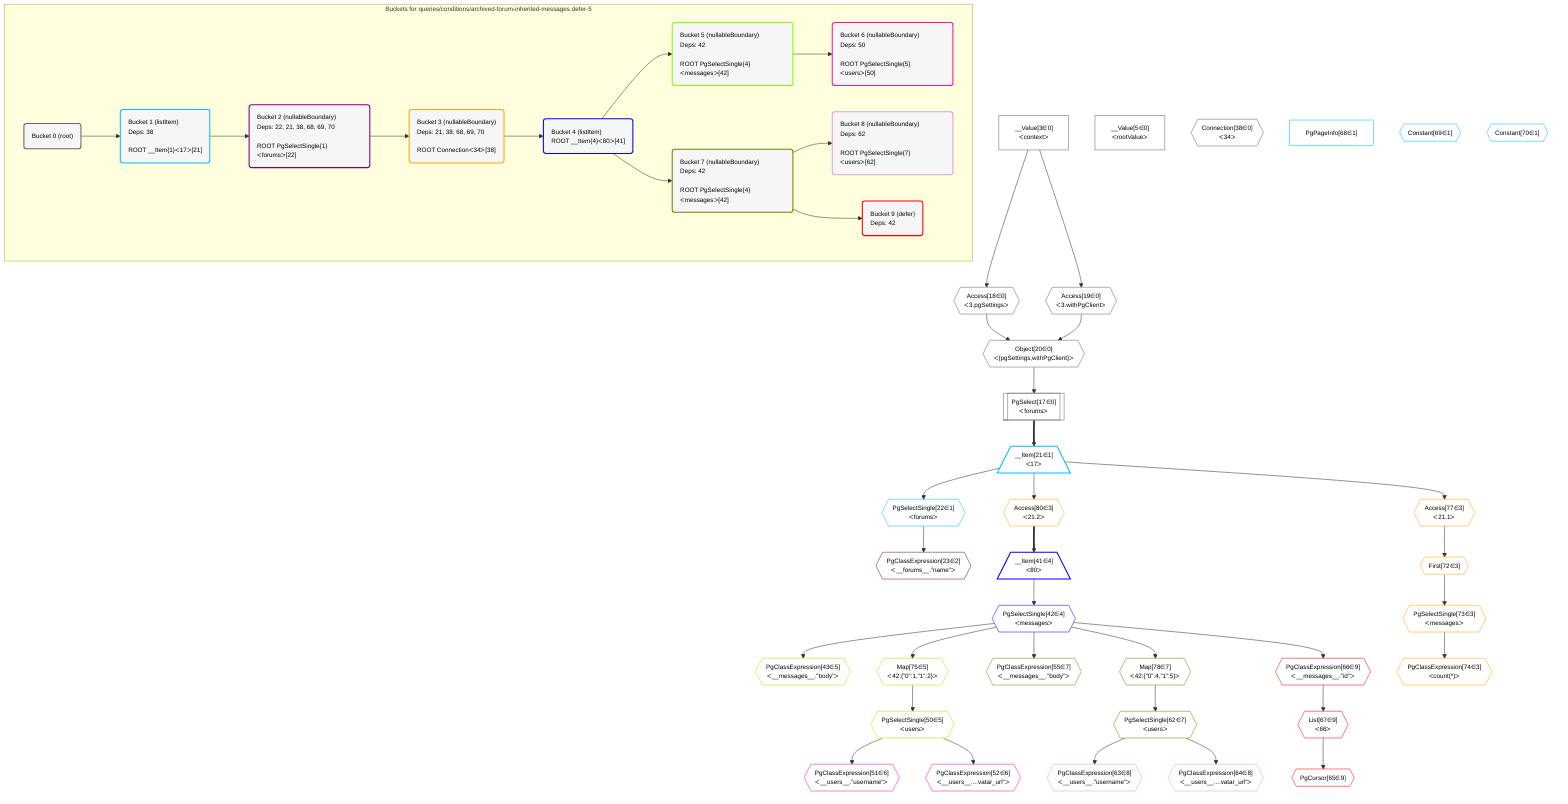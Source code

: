 %%{init: {'themeVariables': { 'fontSize': '12px'}}}%%
graph TD
    classDef path fill:#eee,stroke:#000,color:#000
    classDef plan fill:#fff,stroke-width:1px,color:#000
    classDef itemplan fill:#fff,stroke-width:2px,color:#000
    classDef unbatchedplan fill:#dff,stroke-width:1px,color:#000
    classDef sideeffectplan fill:#fcc,stroke-width:2px,color:#000
    classDef bucket fill:#f6f6f6,color:#000,stroke-width:2px,text-align:left


    %% define steps
    __Value3["__Value[3∈0]<br />ᐸcontextᐳ"]:::plan
    __Value5["__Value[5∈0]<br />ᐸrootValueᐳ"]:::plan
    Access18{{"Access[18∈0]<br />ᐸ3.pgSettingsᐳ"}}:::plan
    Access19{{"Access[19∈0]<br />ᐸ3.withPgClientᐳ"}}:::plan
    Object20{{"Object[20∈0]<br />ᐸ{pgSettings,withPgClient}ᐳ"}}:::plan
    PgSelect17[["PgSelect[17∈0]<br />ᐸforumsᐳ"]]:::plan
    __Item21[/"__Item[21∈1]<br />ᐸ17ᐳ"\]:::itemplan
    PgSelectSingle22{{"PgSelectSingle[22∈1]<br />ᐸforumsᐳ"}}:::plan
    PgClassExpression23{{"PgClassExpression[23∈2]<br />ᐸ__forums__.”name”ᐳ"}}:::plan
    Connection38{{"Connection[38∈0]<br />ᐸ34ᐳ"}}:::plan
    Access80{{"Access[80∈3]<br />ᐸ21.2ᐳ"}}:::plan
    __Item41[/"__Item[41∈4]<br />ᐸ80ᐳ"\]:::itemplan
    PgSelectSingle42{{"PgSelectSingle[42∈4]<br />ᐸmessagesᐳ"}}:::plan
    PgClassExpression43{{"PgClassExpression[43∈5]<br />ᐸ__messages__.”body”ᐳ"}}:::plan
    Map75{{"Map[75∈5]<br />ᐸ42:{”0”:1,”1”:2}ᐳ"}}:::plan
    PgSelectSingle50{{"PgSelectSingle[50∈5]<br />ᐸusersᐳ"}}:::plan
    PgClassExpression51{{"PgClassExpression[51∈6]<br />ᐸ__users__.”username”ᐳ"}}:::plan
    PgClassExpression52{{"PgClassExpression[52∈6]<br />ᐸ__users__....vatar_url”ᐳ"}}:::plan
    PgClassExpression55{{"PgClassExpression[55∈7]<br />ᐸ__messages__.”body”ᐳ"}}:::plan
    Map78{{"Map[78∈7]<br />ᐸ42:{”0”:4,”1”:5}ᐳ"}}:::plan
    PgSelectSingle62{{"PgSelectSingle[62∈7]<br />ᐸusersᐳ"}}:::plan
    PgClassExpression63{{"PgClassExpression[63∈8]<br />ᐸ__users__.”username”ᐳ"}}:::plan
    PgClassExpression64{{"PgClassExpression[64∈8]<br />ᐸ__users__....vatar_url”ᐳ"}}:::plan
    PgClassExpression66{{"PgClassExpression[66∈9]<br />ᐸ__messages__.”id”ᐳ"}}:::plan
    List67{{"List[67∈9]<br />ᐸ66ᐳ"}}:::plan
    PgCursor65{{"PgCursor[65∈9]"}}:::plan
    PgPageInfo68["PgPageInfo[68∈1]"]:::plan
    Constant69{{"Constant[69∈1]"}}:::plan
    Constant70{{"Constant[70∈1]"}}:::plan
    Access77{{"Access[77∈3]<br />ᐸ21.1ᐳ"}}:::plan
    First72{{"First[72∈3]"}}:::plan
    PgSelectSingle73{{"PgSelectSingle[73∈3]<br />ᐸmessagesᐳ"}}:::plan
    PgClassExpression74{{"PgClassExpression[74∈3]<br />ᐸcount(*)ᐳ"}}:::plan

    %% plan dependencies
    __Value3 --> Access18
    __Value3 --> Access19
    Access18 & Access19 --> Object20
    Object20 --> PgSelect17
    PgSelect17 ==> __Item21
    __Item21 --> PgSelectSingle22
    PgSelectSingle22 --> PgClassExpression23
    __Item21 --> Access80
    Access80 ==> __Item41
    __Item41 --> PgSelectSingle42
    PgSelectSingle42 --> PgClassExpression43
    PgSelectSingle42 --> Map75
    Map75 --> PgSelectSingle50
    PgSelectSingle50 --> PgClassExpression51
    PgSelectSingle50 --> PgClassExpression52
    PgSelectSingle42 --> PgClassExpression55
    PgSelectSingle42 --> Map78
    Map78 --> PgSelectSingle62
    PgSelectSingle62 --> PgClassExpression63
    PgSelectSingle62 --> PgClassExpression64
    PgSelectSingle42 --> PgClassExpression66
    PgClassExpression66 --> List67
    List67 --> PgCursor65
    __Item21 --> Access77
    Access77 --> First72
    First72 --> PgSelectSingle73
    PgSelectSingle73 --> PgClassExpression74

    subgraph "Buckets for queries/conditions/archived-forum-inherited-messages.defer-5"
    Bucket0("Bucket 0 (root)"):::bucket
    classDef bucket0 stroke:#696969
    class Bucket0,__Value3,__Value5,PgSelect17,Access18,Access19,Object20,Connection38 bucket0
    Bucket1("Bucket 1 (listItem)<br />Deps: 38<br /><br />ROOT __Item{1}ᐸ17ᐳ[21]"):::bucket
    classDef bucket1 stroke:#00bfff
    class Bucket1,__Item21,PgSelectSingle22,PgPageInfo68,Constant69,Constant70 bucket1
    Bucket2("Bucket 2 (nullableBoundary)<br />Deps: 22, 21, 38, 68, 69, 70<br /><br />ROOT PgSelectSingle{1}ᐸforumsᐳ[22]"):::bucket
    classDef bucket2 stroke:#7f007f
    class Bucket2,PgClassExpression23 bucket2
    Bucket3("Bucket 3 (nullableBoundary)<br />Deps: 21, 38, 68, 69, 70<br /><br />ROOT Connectionᐸ34ᐳ[38]"):::bucket
    classDef bucket3 stroke:#ffa500
    class Bucket3,First72,PgSelectSingle73,PgClassExpression74,Access77,Access80 bucket3
    Bucket4("Bucket 4 (listItem)<br />ROOT __Item{4}ᐸ80ᐳ[41]"):::bucket
    classDef bucket4 stroke:#0000ff
    class Bucket4,__Item41,PgSelectSingle42 bucket4
    Bucket5("Bucket 5 (nullableBoundary)<br />Deps: 42<br /><br />ROOT PgSelectSingle{4}ᐸmessagesᐳ[42]"):::bucket
    classDef bucket5 stroke:#7fff00
    class Bucket5,PgClassExpression43,PgSelectSingle50,Map75 bucket5
    Bucket6("Bucket 6 (nullableBoundary)<br />Deps: 50<br /><br />ROOT PgSelectSingle{5}ᐸusersᐳ[50]"):::bucket
    classDef bucket6 stroke:#ff1493
    class Bucket6,PgClassExpression51,PgClassExpression52 bucket6
    Bucket7("Bucket 7 (nullableBoundary)<br />Deps: 42<br /><br />ROOT PgSelectSingle{4}ᐸmessagesᐳ[42]"):::bucket
    classDef bucket7 stroke:#808000
    class Bucket7,PgClassExpression55,PgSelectSingle62,Map78 bucket7
    Bucket8("Bucket 8 (nullableBoundary)<br />Deps: 62<br /><br />ROOT PgSelectSingle{7}ᐸusersᐳ[62]"):::bucket
    classDef bucket8 stroke:#dda0dd
    class Bucket8,PgClassExpression63,PgClassExpression64 bucket8
    Bucket9("Bucket 9 (defer)<br />Deps: 42"):::bucket
    classDef bucket9 stroke:#ff0000
    class Bucket9,PgCursor65,PgClassExpression66,List67 bucket9
    Bucket0 --> Bucket1
    Bucket1 --> Bucket2
    Bucket2 --> Bucket3
    Bucket3 --> Bucket4
    Bucket4 --> Bucket5 & Bucket7
    Bucket5 --> Bucket6
    Bucket7 --> Bucket8 & Bucket9
    end